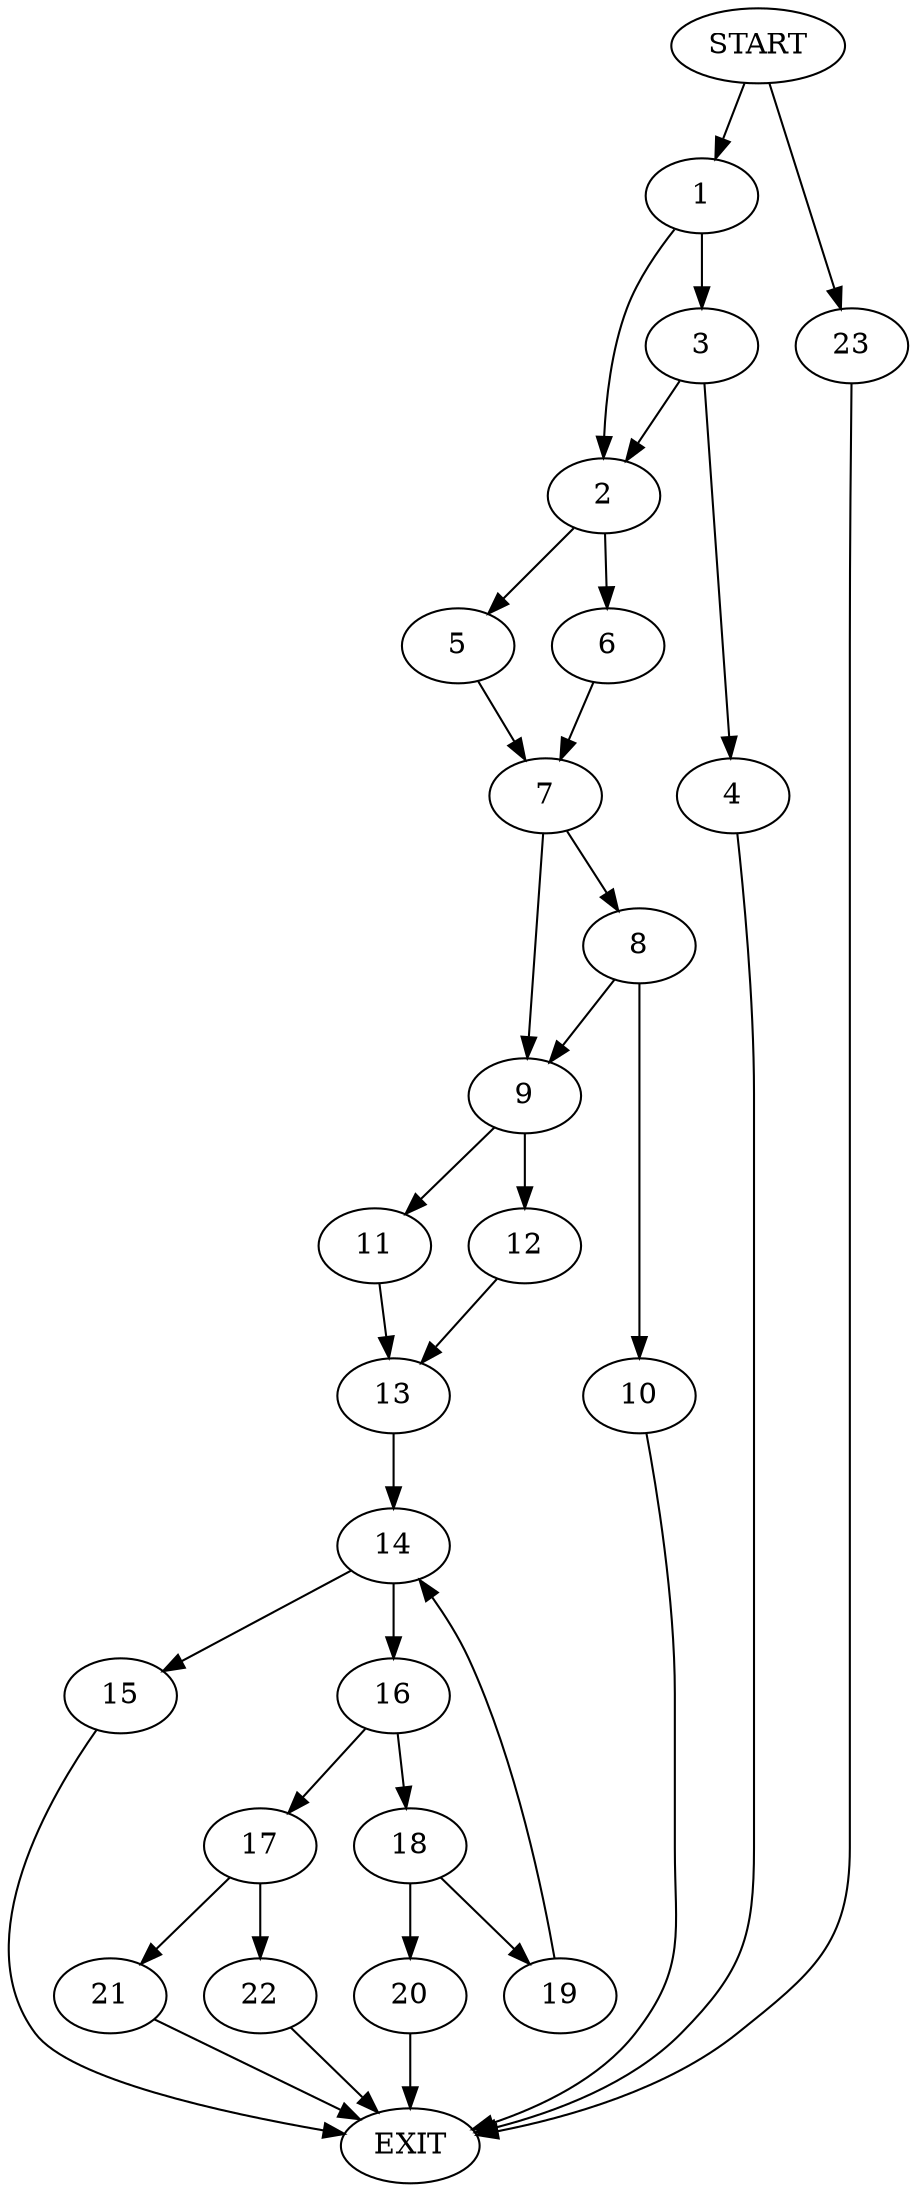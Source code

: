 digraph {
0 [label="START"]
24 [label="EXIT"]
0 -> 1
1 -> 2
1 -> 3
3 -> 2
3 -> 4
2 -> 5
2 -> 6
4 -> 24
5 -> 7
6 -> 7
7 -> 8
7 -> 9
8 -> 10
8 -> 9
9 -> 11
9 -> 12
10 -> 24
12 -> 13
11 -> 13
13 -> 14
14 -> 15
14 -> 16
16 -> 17
16 -> 18
15 -> 24
18 -> 19
18 -> 20
17 -> 21
17 -> 22
19 -> 14
20 -> 24
22 -> 24
21 -> 24
0 -> 23
23 -> 24
}
